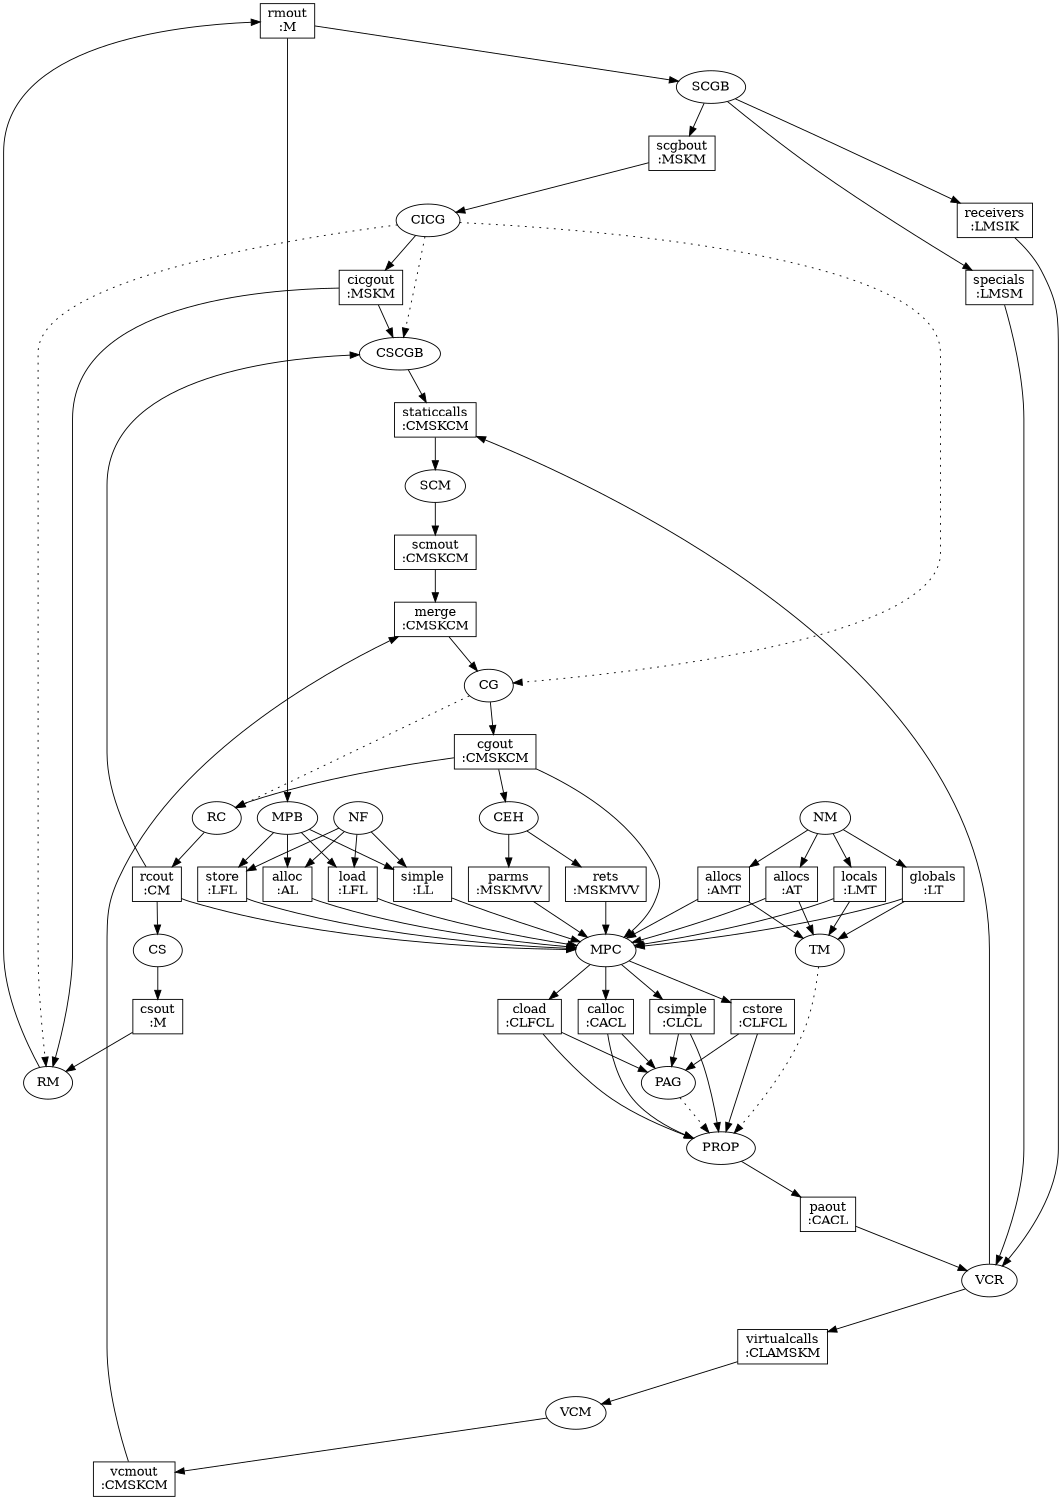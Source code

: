 digraph overview {
    size="7.5,10";
    mclimit=100.0;
    nslimit=100.0;
    node [shape=box];


    rmout [label="rmout\n:M"];
    scgbout [label="scgbout\n:MSKM"];
    receivers [label="receivers\n:LMSIK"];
    specials [label="specials\n:LMSM"];
    cicgout [label="cicgout\n:MSKM"];

    staticcalls [label="staticcalls\n:CMSKCM"];
    scmout [label="scmout\n:CMSKCM"];
    cgout [label="cgout\n:CMSKCM"];
    rcout [label="rcout\n:CM"];
    csout [label="csout\n:M"];
    parms [label="parms\n:MSKMVV"];
    rets [label="rets\n:MSKMVV"];

    merge [label="merge\n:CMSKCM"];

    locals [label="locals\n:LMT"];
    globals [label="globals\n:LT"];
    localallocs [label="allocs\n:AMT"];
    globalallocs [label="allocs\n:AT"];

    simple [label="simple\n:LL"];
    store [label="store\n:LFL"];
    load [label="load\n:LFL"];
    alloc [label="alloc\n:AL"];

    csimple [label="csimple\n:CLCL"];
    cstore [label="cstore\n:CLFCL"];
    cload [label="cload\n:CLFCL"];
    calloc [label="calloc\n:CACL"];

    paout [label="paout\n:CACL"];

    virtualcalls [label="virtualcalls\n:CLAMSKM"];

    vcmout [label="vcmout\n:CMSKCM"];

    node [shape=ellipse];

    NM -> locals;
    NM -> globals;
    NM -> localallocs;
    NM -> globalallocs;

    scgbout -> CICG -> cicgout;
    cicgout -> RM -> rmout;
    CICG -> RM [style=dotted];

    rmout -> SCGB -> scgbout;
    SCGB -> receivers;
    SCGB -> specials;

    scmout -> merge;
    vcmout -> merge;
    merge -> CG -> cgout;
    CICG -> CG [style=dotted];

    cgout -> RC -> rcout;
    CG -> RC [style=dotted];

    rcout -> CS -> csout;
    csout -> RM;

    rcout -> CSCGB -> staticcalls;
    cicgout -> CSCGB;
    CICG -> CSCGB [style=dotted];

    rmout -> MPB;
    MPB -> simple;
    MPB -> store;
    MPB -> load;
    MPB -> alloc;

    simple -> MPC;
    store -> MPC;
    load -> MPC;
    alloc -> MPC;
    locals -> MPC;
    globals -> MPC;
    localallocs -> MPC;
    globalallocs -> MPC;
    rcout -> MPC;
    parms -> MPC;
    rets -> MPC;
    cgout -> MPC;
    MPC -> csimple;
    MPC -> cstore;
    MPC -> cload;
    MPC -> calloc;

    csimple -> PAG;
    cload -> PAG;
    cstore -> PAG;
    calloc -> PAG;

    csimple -> PROP;
    cload -> PROP;
    cstore -> PROP;
    calloc -> PROP;
    PROP -> paout;
    PAG -> PROP [style=dotted];

    receivers -> VCR;
    specials -> VCR;
    paout -> VCR;
    VCR -> virtualcalls;
    VCR -> staticcalls;

    virtualcalls -> VCM -> vcmout;

    staticcalls -> SCM -> scmout;

    cgout -> CEH -> parms;
    CEH -> rets;

    NF -> simple;
    NF -> load;
    NF -> store;
    NF -> alloc;

    locals -> TM;
    globals -> TM;
    localallocs -> TM;
    globalallocs -> TM;
    TM -> PROP [style=dotted];
}


